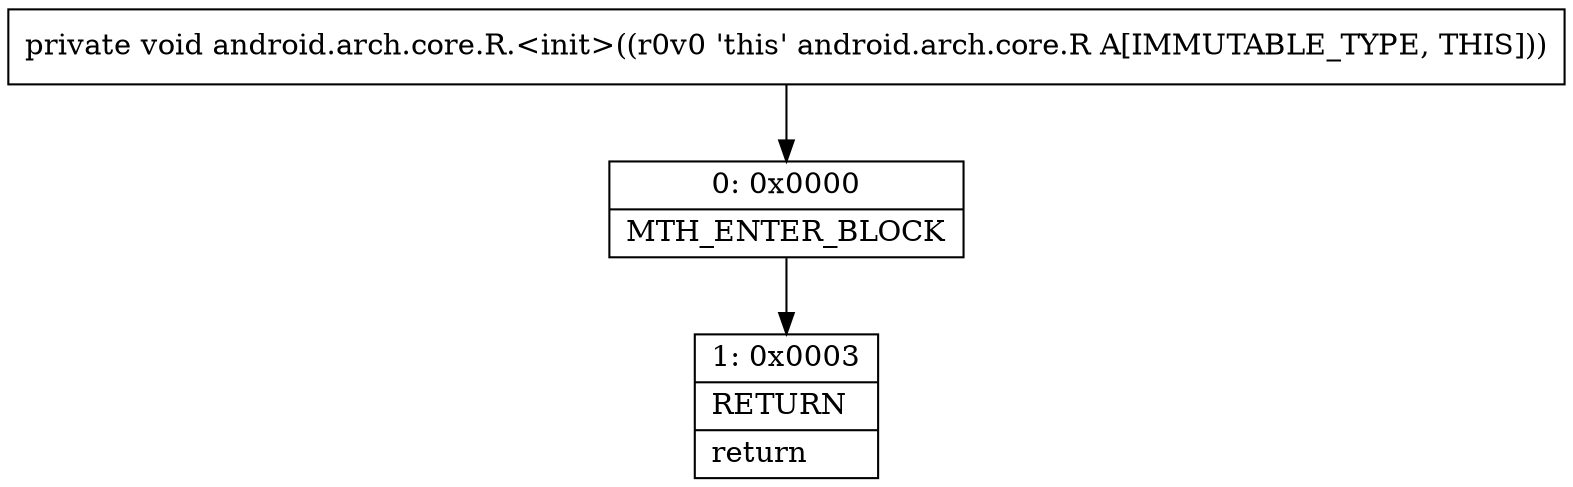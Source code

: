 digraph "CFG forandroid.arch.core.R.\<init\>()V" {
Node_0 [shape=record,label="{0\:\ 0x0000|MTH_ENTER_BLOCK\l}"];
Node_1 [shape=record,label="{1\:\ 0x0003|RETURN\l|return\l}"];
MethodNode[shape=record,label="{private void android.arch.core.R.\<init\>((r0v0 'this' android.arch.core.R A[IMMUTABLE_TYPE, THIS])) }"];
MethodNode -> Node_0;
Node_0 -> Node_1;
}

